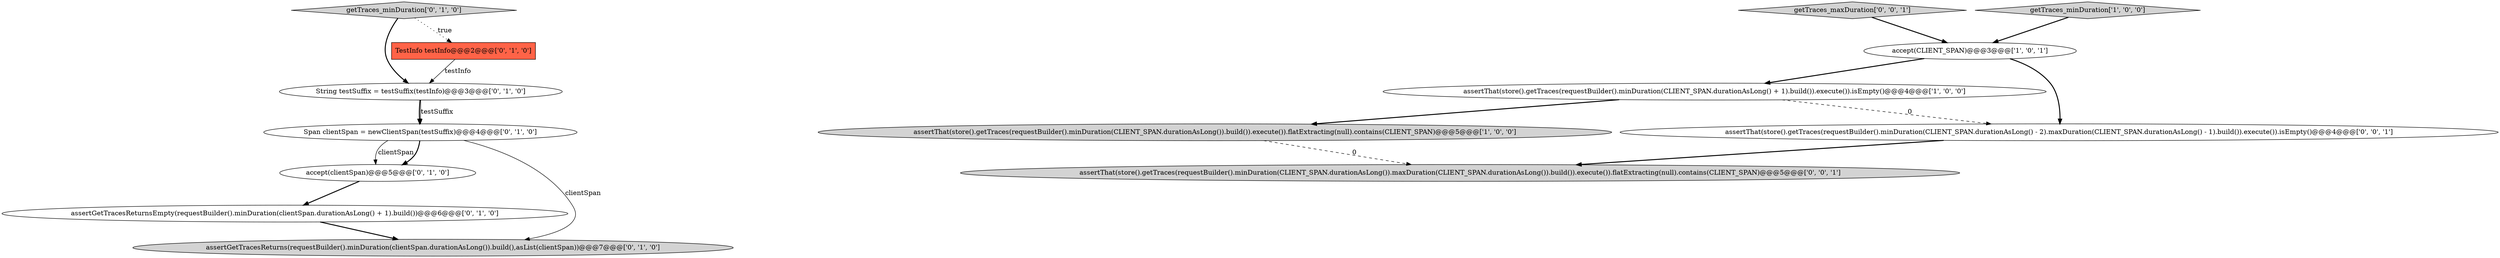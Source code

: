 digraph {
4 [style = filled, label = "assertGetTracesReturnsEmpty(requestBuilder().minDuration(clientSpan.durationAsLong() + 1).build())@@@6@@@['0', '1', '0']", fillcolor = white, shape = ellipse image = "AAA1AAABBB2BBB"];
12 [style = filled, label = "assertThat(store().getTraces(requestBuilder().minDuration(CLIENT_SPAN.durationAsLong()).maxDuration(CLIENT_SPAN.durationAsLong()).build()).execute()).flatExtracting(null).contains(CLIENT_SPAN)@@@5@@@['0', '0', '1']", fillcolor = lightgray, shape = ellipse image = "AAA0AAABBB3BBB"];
1 [style = filled, label = "assertThat(store().getTraces(requestBuilder().minDuration(CLIENT_SPAN.durationAsLong() + 1).build()).execute()).isEmpty()@@@4@@@['1', '0', '0']", fillcolor = white, shape = ellipse image = "AAA0AAABBB1BBB"];
11 [style = filled, label = "getTraces_maxDuration['0', '0', '1']", fillcolor = lightgray, shape = diamond image = "AAA0AAABBB3BBB"];
6 [style = filled, label = "accept(clientSpan)@@@5@@@['0', '1', '0']", fillcolor = white, shape = ellipse image = "AAA0AAABBB2BBB"];
0 [style = filled, label = "getTraces_minDuration['1', '0', '0']", fillcolor = lightgray, shape = diamond image = "AAA0AAABBB1BBB"];
9 [style = filled, label = "getTraces_minDuration['0', '1', '0']", fillcolor = lightgray, shape = diamond image = "AAA0AAABBB2BBB"];
13 [style = filled, label = "assertThat(store().getTraces(requestBuilder().minDuration(CLIENT_SPAN.durationAsLong() - 2).maxDuration(CLIENT_SPAN.durationAsLong() - 1).build()).execute()).isEmpty()@@@4@@@['0', '0', '1']", fillcolor = white, shape = ellipse image = "AAA0AAABBB3BBB"];
8 [style = filled, label = "Span clientSpan = newClientSpan(testSuffix)@@@4@@@['0', '1', '0']", fillcolor = white, shape = ellipse image = "AAA0AAABBB2BBB"];
10 [style = filled, label = "String testSuffix = testSuffix(testInfo)@@@3@@@['0', '1', '0']", fillcolor = white, shape = ellipse image = "AAA0AAABBB2BBB"];
7 [style = filled, label = "assertGetTracesReturns(requestBuilder().minDuration(clientSpan.durationAsLong()).build(),asList(clientSpan))@@@7@@@['0', '1', '0']", fillcolor = lightgray, shape = ellipse image = "AAA1AAABBB2BBB"];
5 [style = filled, label = "TestInfo testInfo@@@2@@@['0', '1', '0']", fillcolor = tomato, shape = box image = "AAA1AAABBB2BBB"];
2 [style = filled, label = "assertThat(store().getTraces(requestBuilder().minDuration(CLIENT_SPAN.durationAsLong()).build()).execute()).flatExtracting(null).contains(CLIENT_SPAN)@@@5@@@['1', '0', '0']", fillcolor = lightgray, shape = ellipse image = "AAA0AAABBB1BBB"];
3 [style = filled, label = "accept(CLIENT_SPAN)@@@3@@@['1', '0', '1']", fillcolor = white, shape = ellipse image = "AAA0AAABBB1BBB"];
8->6 [style = solid, label="clientSpan"];
11->3 [style = bold, label=""];
13->12 [style = bold, label=""];
10->8 [style = bold, label=""];
8->7 [style = solid, label="clientSpan"];
4->7 [style = bold, label=""];
0->3 [style = bold, label=""];
8->6 [style = bold, label=""];
6->4 [style = bold, label=""];
10->8 [style = solid, label="testSuffix"];
2->12 [style = dashed, label="0"];
5->10 [style = solid, label="testInfo"];
1->2 [style = bold, label=""];
3->13 [style = bold, label=""];
9->5 [style = dotted, label="true"];
3->1 [style = bold, label=""];
1->13 [style = dashed, label="0"];
9->10 [style = bold, label=""];
}
